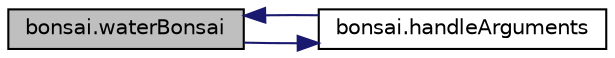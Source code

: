 digraph "bonsai.waterBonsai"
{
  edge [fontname="Helvetica",fontsize="10",labelfontname="Helvetica",labelfontsize="10"];
  node [fontname="Helvetica",fontsize="10",shape=record];
  rankdir="LR";
  Node1 [label="bonsai.waterBonsai",height=0.2,width=0.4,color="black", fillcolor="grey75", style="filled" fontcolor="black"];
  Node1 -> Node2 [color="midnightblue",fontsize="10",style="solid",fontname="Helvetica"];
  Node2 [label="bonsai.handleArguments",height=0.2,width=0.4,color="black", fillcolor="white", style="filled",URL="$namespacebonsai.html#a300af3d7b82885b194c23cbe8516883c"];
  Node2 -> Node1 [color="midnightblue",fontsize="10",style="solid",fontname="Helvetica"];
}
